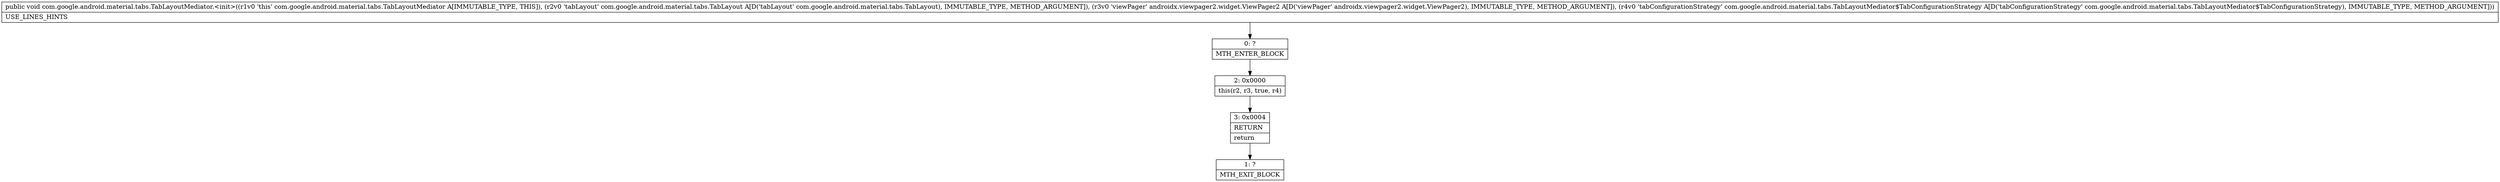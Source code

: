 digraph "CFG forcom.google.android.material.tabs.TabLayoutMediator.\<init\>(Lcom\/google\/android\/material\/tabs\/TabLayout;Landroidx\/viewpager2\/widget\/ViewPager2;Lcom\/google\/android\/material\/tabs\/TabLayoutMediator$TabConfigurationStrategy;)V" {
Node_0 [shape=record,label="{0\:\ ?|MTH_ENTER_BLOCK\l}"];
Node_2 [shape=record,label="{2\:\ 0x0000|this(r2, r3, true, r4)\l}"];
Node_3 [shape=record,label="{3\:\ 0x0004|RETURN\l|return\l}"];
Node_1 [shape=record,label="{1\:\ ?|MTH_EXIT_BLOCK\l}"];
MethodNode[shape=record,label="{public void com.google.android.material.tabs.TabLayoutMediator.\<init\>((r1v0 'this' com.google.android.material.tabs.TabLayoutMediator A[IMMUTABLE_TYPE, THIS]), (r2v0 'tabLayout' com.google.android.material.tabs.TabLayout A[D('tabLayout' com.google.android.material.tabs.TabLayout), IMMUTABLE_TYPE, METHOD_ARGUMENT]), (r3v0 'viewPager' androidx.viewpager2.widget.ViewPager2 A[D('viewPager' androidx.viewpager2.widget.ViewPager2), IMMUTABLE_TYPE, METHOD_ARGUMENT]), (r4v0 'tabConfigurationStrategy' com.google.android.material.tabs.TabLayoutMediator$TabConfigurationStrategy A[D('tabConfigurationStrategy' com.google.android.material.tabs.TabLayoutMediator$TabConfigurationStrategy), IMMUTABLE_TYPE, METHOD_ARGUMENT]))  | USE_LINES_HINTS\l}"];
MethodNode -> Node_0;Node_0 -> Node_2;
Node_2 -> Node_3;
Node_3 -> Node_1;
}

